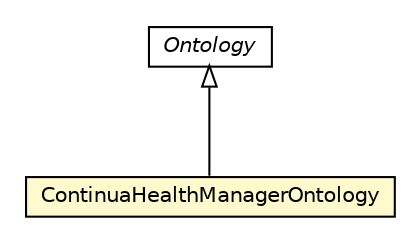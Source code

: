#!/usr/local/bin/dot
#
# Class diagram 
# Generated by UMLGraph version R5_6-24-gf6e263 (http://www.umlgraph.org/)
#

digraph G {
	edge [fontname="Helvetica",fontsize=10,labelfontname="Helvetica",labelfontsize=10];
	node [fontname="Helvetica",fontsize=10,shape=plaintext];
	nodesep=0.25;
	ranksep=0.5;
	// org.universAAL.middleware.owl.Ontology
	c3138230 [label=<<table title="org.universAAL.middleware.owl.Ontology" border="0" cellborder="1" cellspacing="0" cellpadding="2" port="p" href="../../middleware/owl/Ontology.html">
		<tr><td><table border="0" cellspacing="0" cellpadding="1">
<tr><td align="center" balign="center"><font face="Helvetica-Oblique"> Ontology </font></td></tr>
		</table></td></tr>
		</table>>, URL="../../middleware/owl/Ontology.html", fontname="Helvetica", fontcolor="black", fontsize=10.0];
	// org.universAAL.ontology.continua.ContinuaHealthManagerOntology
	c3139131 [label=<<table title="org.universAAL.ontology.continua.ContinuaHealthManagerOntology" border="0" cellborder="1" cellspacing="0" cellpadding="2" port="p" bgcolor="lemonChiffon" href="./ContinuaHealthManagerOntology.html">
		<tr><td><table border="0" cellspacing="0" cellpadding="1">
<tr><td align="center" balign="center"> ContinuaHealthManagerOntology </td></tr>
		</table></td></tr>
		</table>>, URL="./ContinuaHealthManagerOntology.html", fontname="Helvetica", fontcolor="black", fontsize=10.0];
	//org.universAAL.ontology.continua.ContinuaHealthManagerOntology extends org.universAAL.middleware.owl.Ontology
	c3138230:p -> c3139131:p [dir=back,arrowtail=empty];
}

